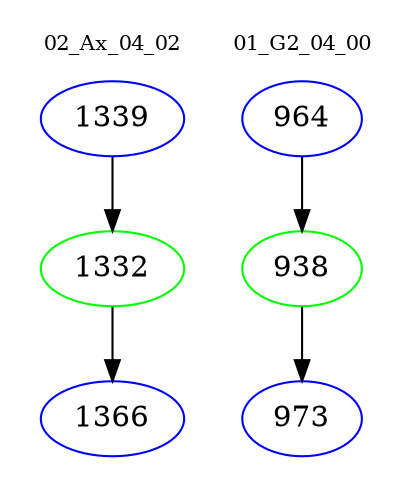 digraph{
subgraph cluster_0 {
color = white
label = "02_Ax_04_02";
fontsize=10;
T0_1339 [label="1339", color="blue"]
T0_1339 -> T0_1332 [color="black"]
T0_1332 [label="1332", color="green"]
T0_1332 -> T0_1366 [color="black"]
T0_1366 [label="1366", color="blue"]
}
subgraph cluster_1 {
color = white
label = "01_G2_04_00";
fontsize=10;
T1_964 [label="964", color="blue"]
T1_964 -> T1_938 [color="black"]
T1_938 [label="938", color="green"]
T1_938 -> T1_973 [color="black"]
T1_973 [label="973", color="blue"]
}
}
